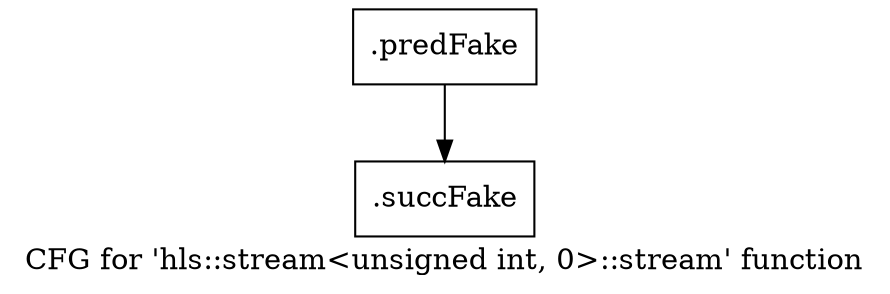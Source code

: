 digraph "CFG for 'hls::stream\<unsigned int, 0\>::stream' function" {
	label="CFG for 'hls::stream\<unsigned int, 0\>::stream' function";

	Node0x3b406c0 [shape=record,filename="",linenumber="",label="{.predFake}"];
	Node0x3b406c0 -> Node0x3b3b070[ callList="" memoryops="" filename="/usr/vitis/Vitis_HLS/2020.2/include/hls_stream_thread_unsafe.h" execusionnum="4"];
	Node0x3b3b070 [shape=record,filename="/usr/vitis/Vitis_HLS/2020.2/include/hls_stream_thread_unsafe.h",linenumber="170",label="{.succFake}"];
}
